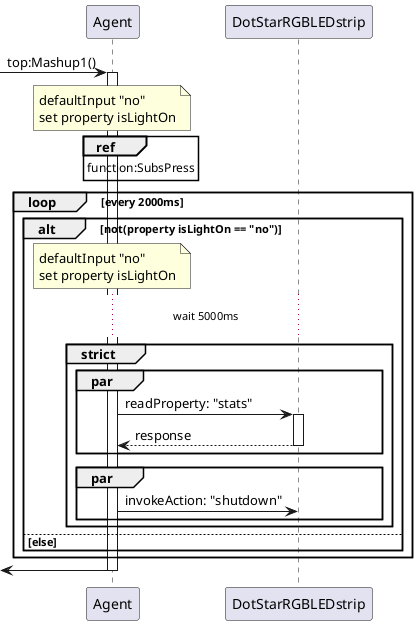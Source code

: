 @startuml topMashup1
[->"Agent": top:Mashup1()
activate "Agent"

note over Agent
    defaultInput "no"
    set property isLightOn
end note

ref over "Agent"
    function:SubsPress
end ref

loop every 2000ms
    alt not(property isLightOn == "no")

        note over Agent
            defaultInput "no"
            set property isLightOn
        end note

        ... wait 5000ms ...

        group strict 
            par 
                "Agent" -> "DotStarRGBLEDstrip" : readProperty: "stats"
                activate "DotStarRGBLEDstrip"
                "DotStarRGBLEDstrip" --> "Agent" : response
                deactivate "DotStarRGBLEDstrip"
            end 
            par 
                "Agent" -> "DotStarRGBLEDstrip" : invokeAction: "shutdown"
            end 
        end
    else else

    end
end

[<-"Agent"
deactivate "Agent"
@enduml

@startuml functionSubsPress
[->"Agent": function:SubsPress()
activate "Agent"

group strict 
    par 
        "Agent" -> "SenseHat" : subscribeEvent: "joystickPress"
        activate "SenseHat"
        "SenseHat" --> "Agent" : confirmation
        "SenseHat" ->> "Agent" : data-pushed
        note over "Agent"
            set property isLightOn
        end note
    end 
    par 
        "Agent" -> "DotStarRGBLEDstrip" : invokeAction: "random"
    end 
end

[<-"Agent"
deactivate "Agent"
@enduml
